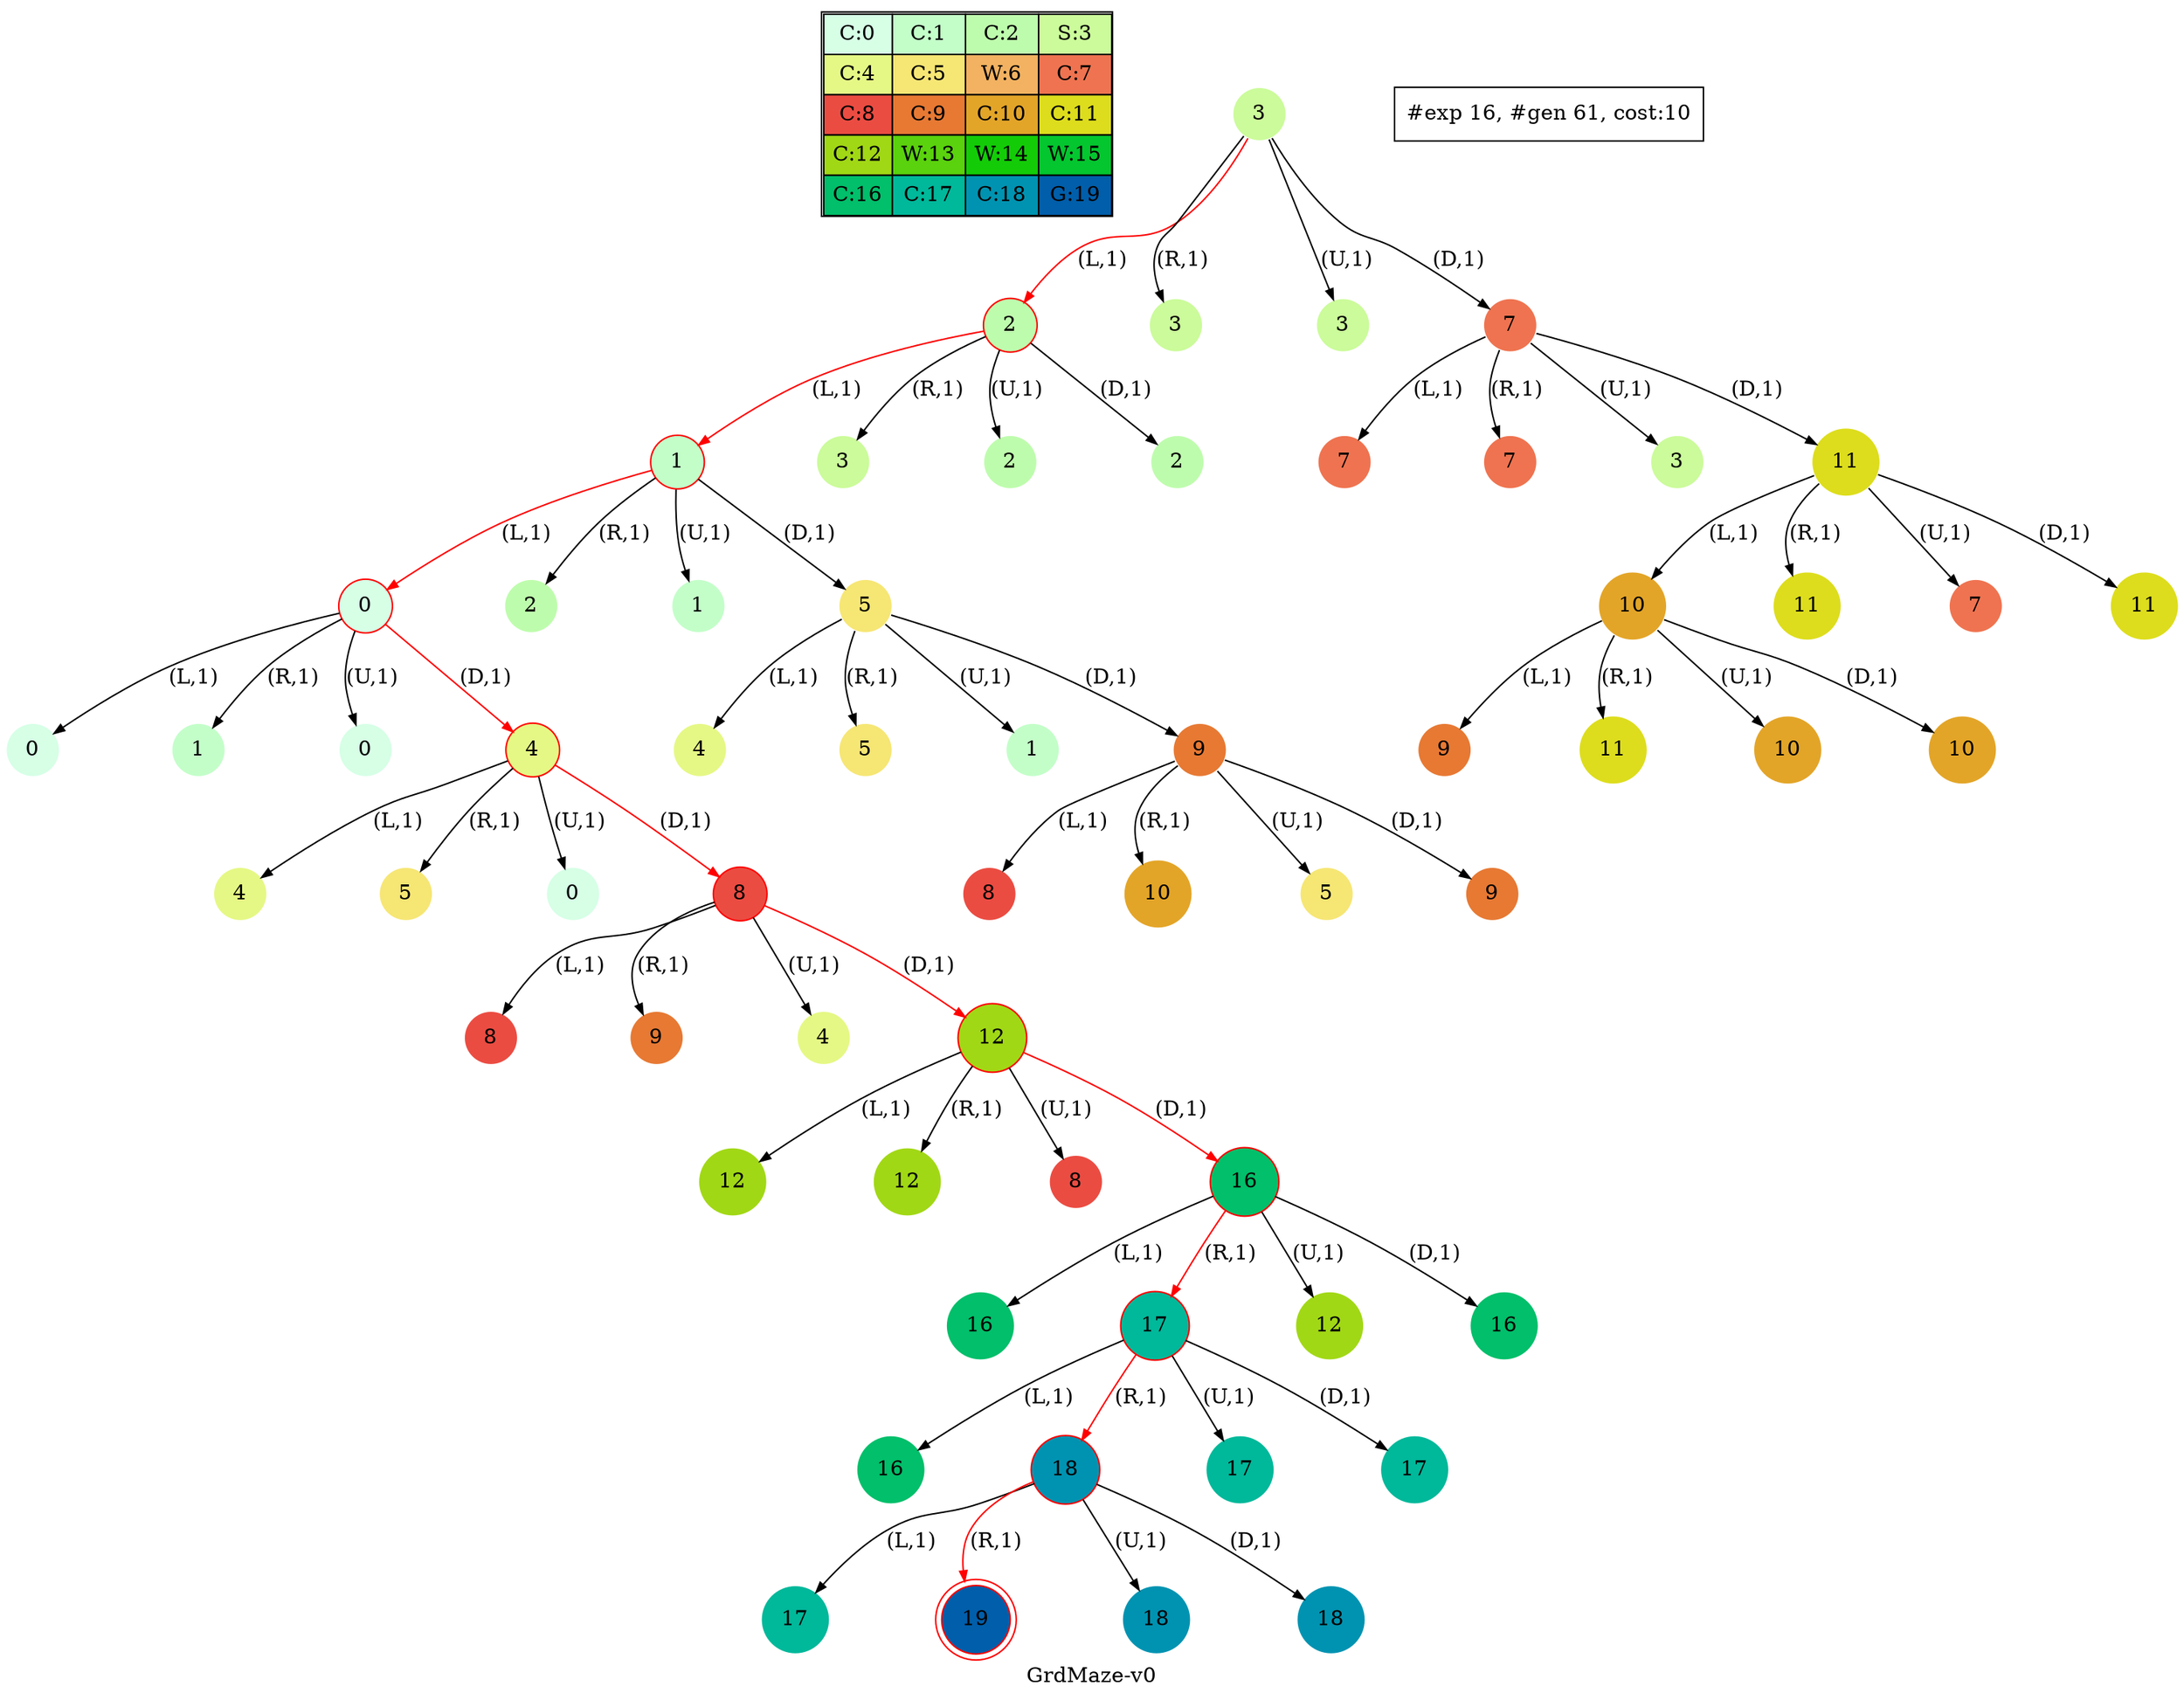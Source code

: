 digraph GrdMaze { label="GrdMaze-v0"
subgraph MAP {label=Map;map [shape=plaintext label=<<table border="1" cellpadding="5" cellspacing="0" cellborder="1"><tr><td bgcolor="0.39803922 0.15947579 0.99679532 1.        ">C:0</td><td bgcolor="0.35098039 0.23194764 0.99315867 1.        ">C:1</td><td bgcolor="0.29607843 0.31486959 0.98720184 1.        ">C:2</td><td bgcolor="0.24901961 0.38410575 0.98063477 1.        ">S:3</td></tr><tr><td bgcolor="0.19411765 0.46220388 0.97128103 1.        ">C:4</td><td bgcolor="0.14705882 0.52643216 0.96182564 1.        ">C:5</td><td bgcolor="0.09215686 0.59770746 0.94913494 1.        ">W:6</td><td bgcolor="0.0372549  0.66454018 0.93467977 1.        ">C:7</td></tr><tr><td bgcolor="0.00980392 0.71791192 0.92090552 1.        ">C:8</td><td bgcolor="0.06470588 0.77520398 0.9032472  1.        ">C:9</td><td bgcolor="0.11176471 0.81974048 0.88677369 1.        ">C:10</td><td bgcolor="0.16666667 0.8660254  0.8660254  1.        ">C:11</td></tr><tr><td bgcolor="0.21372549 0.9005867  0.84695821 1.        ">C:12</td><td bgcolor="0.26862745 0.93467977 0.82325295 1.        ">W:13</td><td bgcolor="0.32352941 0.96182564 0.79801723 1.        ">W:14</td><td bgcolor="0.37058824 0.97940977 0.77520398 1.        ">W:15</td></tr><tr><td bgcolor="0.4254902  0.99315867 0.74725253 1.        ">C:16</td><td bgcolor="0.47254902 0.99907048 0.72218645 1.        ">C:17</td><td bgcolor="0.52745098 0.99907048 0.69169844 1.        ">C:18</td><td bgcolor="0.5745098  0.99315867 0.66454018 1.        ">G:19</td></tr></table>>]} 
nodesep=1 ranksep=0.5 node [shape=circle] edge [arrowsize=0.7] 
"0_3" [label=3 style=filled color=white  fillcolor="0.24901961 0.38410575 0.98063477 1.        "]; 
"0_3.2-0" [label=2 style=filled color=white  fillcolor="0.29607843 0.31486959 0.98720184 1.        "color=red ];   "0_3" -> "0_3.2-0" [label="(L,1)" color=red ];  
"0_3.3-1" [label=3 style=filled color=white  fillcolor="0.24901961 0.38410575 0.98063477 1.        "];  "0_3" -> "0_3.3-1" [label="(R,1)" ]; 
"0_3.3-2" [label=3 style=filled color=white  fillcolor="0.24901961 0.38410575 0.98063477 1.        "];  "0_3" -> "0_3.3-2" [label="(U,1)" ]; 
"0_3.7-3" [label=7 style=filled color=white  fillcolor="0.0372549  0.66454018 0.93467977 1.        "];  "0_3" -> "0_3.7-3" [label="(D,1)" ]; 
"0_3.2.1-0" [label=1 style=filled color=white  fillcolor="0.35098039 0.23194764 0.99315867 1.        "color=red ];   "0_3.2-0" -> "0_3.2.1-0" [label="(L,1)" color=red ];  
"0_3.2.3-1" [label=3 style=filled color=white  fillcolor="0.24901961 0.38410575 0.98063477 1.        "];  "0_3.2-0" -> "0_3.2.3-1" [label="(R,1)" ]; 
"0_3.2.2-2" [label=2 style=filled color=white  fillcolor="0.29607843 0.31486959 0.98720184 1.        "];  "0_3.2-0" -> "0_3.2.2-2" [label="(U,1)" ]; 
"0_3.2.2-3" [label=2 style=filled color=white  fillcolor="0.29607843 0.31486959 0.98720184 1.        "];  "0_3.2-0" -> "0_3.2.2-3" [label="(D,1)" ]; 
"0_3.7.7-0" [label=7 style=filled color=white  fillcolor="0.0372549  0.66454018 0.93467977 1.        "];  "0_3.7-3" -> "0_3.7.7-0" [label="(L,1)" ]; 
"0_3.7.7-1" [label=7 style=filled color=white  fillcolor="0.0372549  0.66454018 0.93467977 1.        "];  "0_3.7-3" -> "0_3.7.7-1" [label="(R,1)" ]; 
"0_3.7.3-2" [label=3 style=filled color=white  fillcolor="0.24901961 0.38410575 0.98063477 1.        "];  "0_3.7-3" -> "0_3.7.3-2" [label="(U,1)" ]; 
"0_3.7.11-3" [label=11 style=filled color=white  fillcolor="0.16666667 0.8660254  0.8660254  1.        "];  "0_3.7-3" -> "0_3.7.11-3" [label="(D,1)" ]; 
"0_3.2.1.0-0" [label=0 style=filled color=white  fillcolor="0.39803922 0.15947579 0.99679532 1.        "color=red ];   "0_3.2.1-0" -> "0_3.2.1.0-0" [label="(L,1)" color=red ];  
"0_3.2.1.2-1" [label=2 style=filled color=white  fillcolor="0.29607843 0.31486959 0.98720184 1.        "];  "0_3.2.1-0" -> "0_3.2.1.2-1" [label="(R,1)" ]; 
"0_3.2.1.1-2" [label=1 style=filled color=white  fillcolor="0.35098039 0.23194764 0.99315867 1.        "];  "0_3.2.1-0" -> "0_3.2.1.1-2" [label="(U,1)" ]; 
"0_3.2.1.5-3" [label=5 style=filled color=white  fillcolor="0.14705882 0.52643216 0.96182564 1.        "];  "0_3.2.1-0" -> "0_3.2.1.5-3" [label="(D,1)" ]; 
"0_3.7.11.10-0" [label=10 style=filled color=white  fillcolor="0.11176471 0.81974048 0.88677369 1.        "];  "0_3.7.11-3" -> "0_3.7.11.10-0" [label="(L,1)" ]; 
"0_3.7.11.11-1" [label=11 style=filled color=white  fillcolor="0.16666667 0.8660254  0.8660254  1.        "];  "0_3.7.11-3" -> "0_3.7.11.11-1" [label="(R,1)" ]; 
"0_3.7.11.7-2" [label=7 style=filled color=white  fillcolor="0.0372549  0.66454018 0.93467977 1.        "];  "0_3.7.11-3" -> "0_3.7.11.7-2" [label="(U,1)" ]; 
"0_3.7.11.11-3" [label=11 style=filled color=white  fillcolor="0.16666667 0.8660254  0.8660254  1.        "];  "0_3.7.11-3" -> "0_3.7.11.11-3" [label="(D,1)" ]; 
"0_3.2.1.0.0-0" [label=0 style=filled color=white  fillcolor="0.39803922 0.15947579 0.99679532 1.        "];  "0_3.2.1.0-0" -> "0_3.2.1.0.0-0" [label="(L,1)" ]; 
"0_3.2.1.0.1-1" [label=1 style=filled color=white  fillcolor="0.35098039 0.23194764 0.99315867 1.        "];  "0_3.2.1.0-0" -> "0_3.2.1.0.1-1" [label="(R,1)" ]; 
"0_3.2.1.0.0-2" [label=0 style=filled color=white  fillcolor="0.39803922 0.15947579 0.99679532 1.        "];  "0_3.2.1.0-0" -> "0_3.2.1.0.0-2" [label="(U,1)" ]; 
"0_3.2.1.0.4-3" [label=4 style=filled color=white  fillcolor="0.19411765 0.46220388 0.97128103 1.        "color=red ];   "0_3.2.1.0-0" -> "0_3.2.1.0.4-3" [label="(D,1)" color=red ];  
"0_3.2.1.5.4-0" [label=4 style=filled color=white  fillcolor="0.19411765 0.46220388 0.97128103 1.        "];  "0_3.2.1.5-3" -> "0_3.2.1.5.4-0" [label="(L,1)" ]; 
"0_3.2.1.5.5-1" [label=5 style=filled color=white  fillcolor="0.14705882 0.52643216 0.96182564 1.        "];  "0_3.2.1.5-3" -> "0_3.2.1.5.5-1" [label="(R,1)" ]; 
"0_3.2.1.5.1-2" [label=1 style=filled color=white  fillcolor="0.35098039 0.23194764 0.99315867 1.        "];  "0_3.2.1.5-3" -> "0_3.2.1.5.1-2" [label="(U,1)" ]; 
"0_3.2.1.5.9-3" [label=9 style=filled color=white  fillcolor="0.06470588 0.77520398 0.9032472  1.        "];  "0_3.2.1.5-3" -> "0_3.2.1.5.9-3" [label="(D,1)" ]; 
"0_3.7.11.10.9-0" [label=9 style=filled color=white  fillcolor="0.06470588 0.77520398 0.9032472  1.        "];  "0_3.7.11.10-0" -> "0_3.7.11.10.9-0" [label="(L,1)" ]; 
"0_3.7.11.10.11-1" [label=11 style=filled color=white  fillcolor="0.16666667 0.8660254  0.8660254  1.        "];  "0_3.7.11.10-0" -> "0_3.7.11.10.11-1" [label="(R,1)" ]; 
"0_3.7.11.10.10-2" [label=10 style=filled color=white  fillcolor="0.11176471 0.81974048 0.88677369 1.        "];  "0_3.7.11.10-0" -> "0_3.7.11.10.10-2" [label="(U,1)" ]; 
"0_3.7.11.10.10-3" [label=10 style=filled color=white  fillcolor="0.11176471 0.81974048 0.88677369 1.        "];  "0_3.7.11.10-0" -> "0_3.7.11.10.10-3" [label="(D,1)" ]; 
"0_3.2.1.0.4.4-0" [label=4 style=filled color=white  fillcolor="0.19411765 0.46220388 0.97128103 1.        "];  "0_3.2.1.0.4-3" -> "0_3.2.1.0.4.4-0" [label="(L,1)" ]; 
"0_3.2.1.0.4.5-1" [label=5 style=filled color=white  fillcolor="0.14705882 0.52643216 0.96182564 1.        "];  "0_3.2.1.0.4-3" -> "0_3.2.1.0.4.5-1" [label="(R,1)" ]; 
"0_3.2.1.0.4.0-2" [label=0 style=filled color=white  fillcolor="0.39803922 0.15947579 0.99679532 1.        "];  "0_3.2.1.0.4-3" -> "0_3.2.1.0.4.0-2" [label="(U,1)" ]; 
"0_3.2.1.0.4.8-3" [label=8 style=filled color=white  fillcolor="0.00980392 0.71791192 0.92090552 1.        "color=red ];   "0_3.2.1.0.4-3" -> "0_3.2.1.0.4.8-3" [label="(D,1)" color=red ];  
"0_3.2.1.5.9.8-0" [label=8 style=filled color=white  fillcolor="0.00980392 0.71791192 0.92090552 1.        "];  "0_3.2.1.5.9-3" -> "0_3.2.1.5.9.8-0" [label="(L,1)" ]; 
"0_3.2.1.5.9.10-1" [label=10 style=filled color=white  fillcolor="0.11176471 0.81974048 0.88677369 1.        "];  "0_3.2.1.5.9-3" -> "0_3.2.1.5.9.10-1" [label="(R,1)" ]; 
"0_3.2.1.5.9.5-2" [label=5 style=filled color=white  fillcolor="0.14705882 0.52643216 0.96182564 1.        "];  "0_3.2.1.5.9-3" -> "0_3.2.1.5.9.5-2" [label="(U,1)" ]; 
"0_3.2.1.5.9.9-3" [label=9 style=filled color=white  fillcolor="0.06470588 0.77520398 0.9032472  1.        "];  "0_3.2.1.5.9-3" -> "0_3.2.1.5.9.9-3" [label="(D,1)" ]; 
"0_3.2.1.0.4.8.8-0" [label=8 style=filled color=white  fillcolor="0.00980392 0.71791192 0.92090552 1.        "];  "0_3.2.1.0.4.8-3" -> "0_3.2.1.0.4.8.8-0" [label="(L,1)" ]; 
"0_3.2.1.0.4.8.9-1" [label=9 style=filled color=white  fillcolor="0.06470588 0.77520398 0.9032472  1.        "];  "0_3.2.1.0.4.8-3" -> "0_3.2.1.0.4.8.9-1" [label="(R,1)" ]; 
"0_3.2.1.0.4.8.4-2" [label=4 style=filled color=white  fillcolor="0.19411765 0.46220388 0.97128103 1.        "];  "0_3.2.1.0.4.8-3" -> "0_3.2.1.0.4.8.4-2" [label="(U,1)" ]; 
"0_3.2.1.0.4.8.12-3" [label=12 style=filled color=white  fillcolor="0.21372549 0.9005867  0.84695821 1.        "color=red ];   "0_3.2.1.0.4.8-3" -> "0_3.2.1.0.4.8.12-3" [label="(D,1)" color=red ];  
"0_3.2.1.0.4.8.12.12-0" [label=12 style=filled color=white  fillcolor="0.21372549 0.9005867  0.84695821 1.        "];  "0_3.2.1.0.4.8.12-3" -> "0_3.2.1.0.4.8.12.12-0" [label="(L,1)" ]; 
"0_3.2.1.0.4.8.12.12-1" [label=12 style=filled color=white  fillcolor="0.21372549 0.9005867  0.84695821 1.        "];  "0_3.2.1.0.4.8.12-3" -> "0_3.2.1.0.4.8.12.12-1" [label="(R,1)" ]; 
"0_3.2.1.0.4.8.12.8-2" [label=8 style=filled color=white  fillcolor="0.00980392 0.71791192 0.92090552 1.        "];  "0_3.2.1.0.4.8.12-3" -> "0_3.2.1.0.4.8.12.8-2" [label="(U,1)" ]; 
"0_3.2.1.0.4.8.12.16-3" [label=16 style=filled color=white  fillcolor="0.4254902  0.99315867 0.74725253 1.        "color=red ];   "0_3.2.1.0.4.8.12-3" -> "0_3.2.1.0.4.8.12.16-3" [label="(D,1)" color=red ];  
"0_3.2.1.0.4.8.12.16.16-0" [label=16 style=filled color=white  fillcolor="0.4254902  0.99315867 0.74725253 1.        "];  "0_3.2.1.0.4.8.12.16-3" -> "0_3.2.1.0.4.8.12.16.16-0" [label="(L,1)" ]; 
"0_3.2.1.0.4.8.12.16.17-1" [label=17 style=filled color=white  fillcolor="0.47254902 0.99907048 0.72218645 1.        "color=red ];   "0_3.2.1.0.4.8.12.16-3" -> "0_3.2.1.0.4.8.12.16.17-1" [label="(R,1)" color=red ];  
"0_3.2.1.0.4.8.12.16.12-2" [label=12 style=filled color=white  fillcolor="0.21372549 0.9005867  0.84695821 1.        "];  "0_3.2.1.0.4.8.12.16-3" -> "0_3.2.1.0.4.8.12.16.12-2" [label="(U,1)" ]; 
"0_3.2.1.0.4.8.12.16.16-3" [label=16 style=filled color=white  fillcolor="0.4254902  0.99315867 0.74725253 1.        "];  "0_3.2.1.0.4.8.12.16-3" -> "0_3.2.1.0.4.8.12.16.16-3" [label="(D,1)" ]; 
"0_3.2.1.0.4.8.12.16.17.16-0" [label=16 style=filled color=white  fillcolor="0.4254902  0.99315867 0.74725253 1.        "];  "0_3.2.1.0.4.8.12.16.17-1" -> "0_3.2.1.0.4.8.12.16.17.16-0" [label="(L,1)" ]; 
"0_3.2.1.0.4.8.12.16.17.18-1" [label=18 style=filled color=white  fillcolor="0.52745098 0.99907048 0.69169844 1.        "color=red ];   "0_3.2.1.0.4.8.12.16.17-1" -> "0_3.2.1.0.4.8.12.16.17.18-1" [label="(R,1)" color=red ];  
"0_3.2.1.0.4.8.12.16.17.17-2" [label=17 style=filled color=white  fillcolor="0.47254902 0.99907048 0.72218645 1.        "];  "0_3.2.1.0.4.8.12.16.17-1" -> "0_3.2.1.0.4.8.12.16.17.17-2" [label="(U,1)" ]; 
"0_3.2.1.0.4.8.12.16.17.17-3" [label=17 style=filled color=white  fillcolor="0.47254902 0.99907048 0.72218645 1.        "];  "0_3.2.1.0.4.8.12.16.17-1" -> "0_3.2.1.0.4.8.12.16.17.17-3" [label="(D,1)" ]; 
"0_3.2.1.0.4.8.12.16.17.18.17-0" [label=17 style=filled color=white  fillcolor="0.47254902 0.99907048 0.72218645 1.        "];  "0_3.2.1.0.4.8.12.16.17.18-1" -> "0_3.2.1.0.4.8.12.16.17.18.17-0" [label="(L,1)" ]; 
"0_3.2.1.0.4.8.12.16.17.18.19-1" [label=19 style=filled color=red peripheries=2 fillcolor="0.5745098  0.99315867 0.66454018 1.        "color=red ];   "0_3.2.1.0.4.8.12.16.17.18-1" -> "0_3.2.1.0.4.8.12.16.17.18.19-1" [label="(R,1)" color=red ];  
"0_3.2.1.0.4.8.12.16.17.18.18-2" [label=18 style=filled color=white  fillcolor="0.52745098 0.99907048 0.69169844 1.        "];  "0_3.2.1.0.4.8.12.16.17.18-1" -> "0_3.2.1.0.4.8.12.16.17.18.18-2" [label="(U,1)" ]; 
"0_3.2.1.0.4.8.12.16.17.18.18-3" [label=18 style=filled color=white  fillcolor="0.52745098 0.99907048 0.69169844 1.        "];  "0_3.2.1.0.4.8.12.16.17.18-1" -> "0_3.2.1.0.4.8.12.16.17.18.18-3" [label="(D,1)" ]; 
 "#exp 16, #gen 61, cost:10" [ shape=box ];
}
